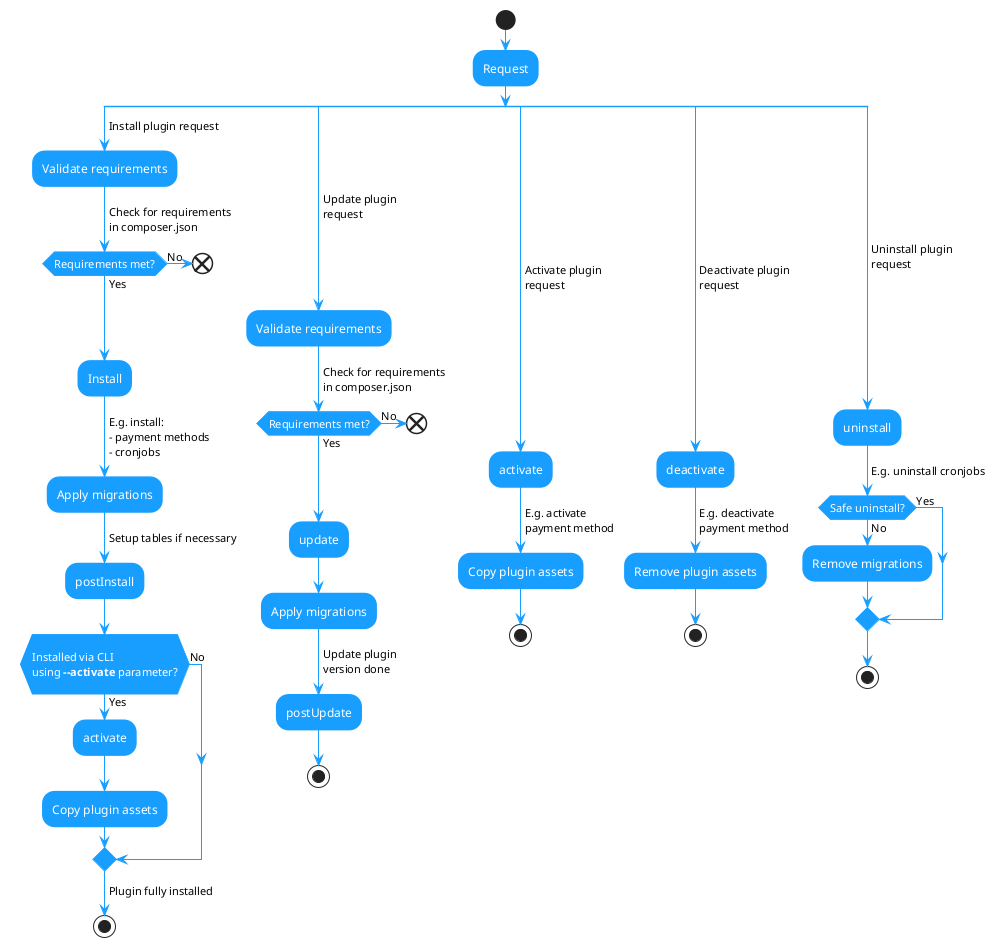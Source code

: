 @startuml
skinparam ArrowColor #189EFF
skinparam ActivityBackgroundColor #189EFF
skinparam ActivityBorderColor #189EFF
skinparam ActivityFontColor white
skinparam ActivityDiamondBackgroundColor #189EFF
skinparam ActivityDiamondBorderColor #189EFF
skinparam ActivityDiamondFontColor white

start
:Request;
split
->Install plugin request;
:Validate requirements;
-> Check for requirements \nin composer.json;
if (Requirements met?) then (Yes)
else (No)
end
endif
:Install;
-> E.g. install:\n- payment methods\n- cronjobs;
:Apply migrations;
->Setup tables if necessary;
:postInstall;
if (\nInstalled via CLI \nusing **--activate** parameter?\n) then (Yes)
:activate;
:Copy plugin assets;
else (No)
endif
->Plugin fully installed;
stop;
split again
-> Update plugin \nrequest;
:Validate requirements;
-> Check for requirements \nin composer.json;
if (Requirements met?) then (Yes)
else (No)
end
endif
:update;
:Apply migrations;
-> Update plugin\nversion done;
:postUpdate;
stop
split again
-> Activate plugin \nrequest;
:activate;
->E.g. activate\npayment method;
:Copy plugin assets;
stop
split again
-> Deactivate plugin \nrequest;
:deactivate;
->E.g. deactivate\npayment method;
:Remove plugin assets;
stop
split again
-> Uninstall plugin \nrequest;
:uninstall;
-> E.g. uninstall cronjobs;
if (Safe uninstall?) then (No)
:Remove migrations;
else (Yes)
endif
stop
@enduml